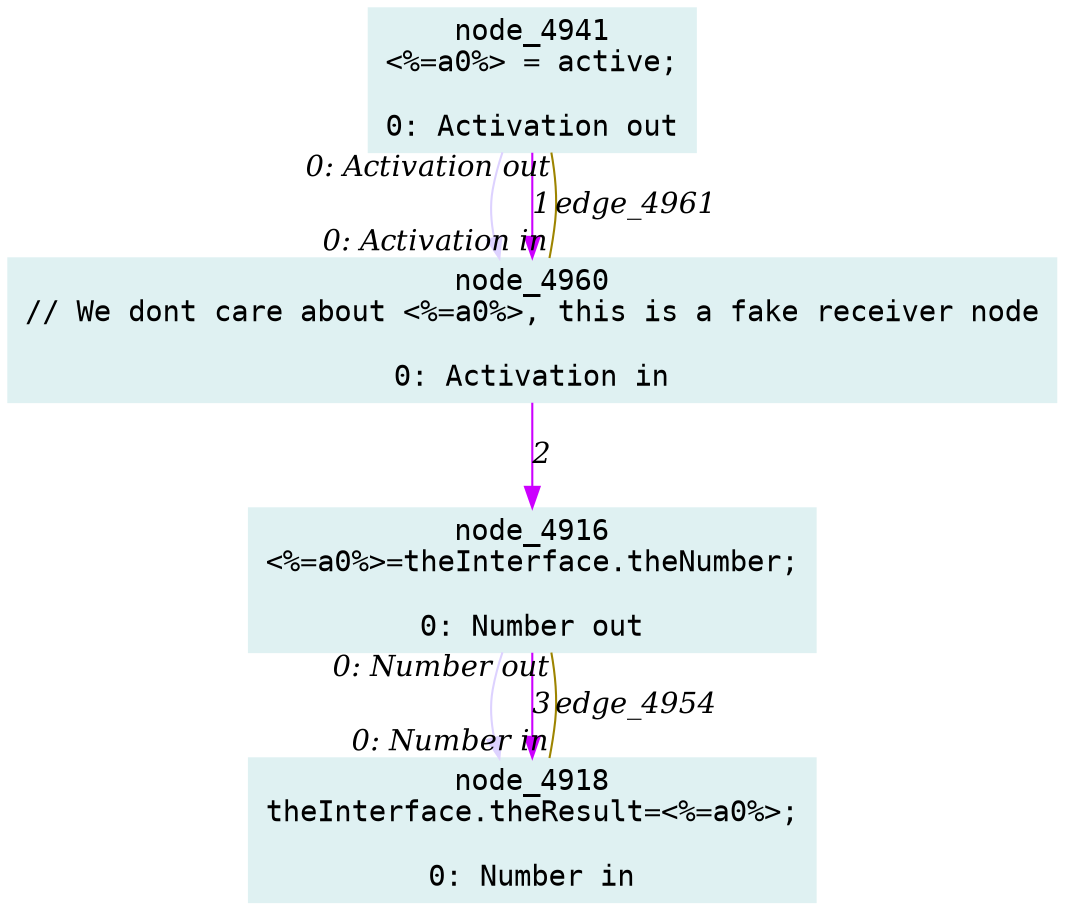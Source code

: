 digraph g{node_4916 [shape="box", style="filled", color="#dff1f2", fontname="Courier", label="node_4916
<%=a0%>=theInterface.theNumber;

0: Number out" ]
node_4918 [shape="box", style="filled", color="#dff1f2", fontname="Courier", label="node_4918
theInterface.theResult=<%=a0%>;

0: Number in" ]
node_4941 [shape="box", style="filled", color="#dff1f2", fontname="Courier", label="node_4941
<%=a0%> = active;

0: Activation out" ]
node_4960 [shape="box", style="filled", color="#dff1f2", fontname="Courier", label="node_4960
// We dont care about <%=a0%>, this is a fake receiver node

0: Activation in" ]
node_4916 -> node_4918 [dir=forward, arrowHead=normal, fontname="Times-Italic", arrowsize=1, color="#ddd2ff", label="",  headlabel="", taillabel="" ]
node_4941 -> node_4960 [dir=forward, arrowHead=normal, fontname="Times-Italic", arrowsize=1, color="#ddd2ff", label="",  headlabel="", taillabel="" ]
node_4941 -> node_4960 [dir=forward, arrowHead=normal, fontname="Times-Italic", arrowsize=1, color="#cc00ff", label="1",  headlabel="", taillabel="" ]
node_4960 -> node_4916 [dir=forward, arrowHead=normal, fontname="Times-Italic", arrowsize=1, color="#cc00ff", label="2",  headlabel="", taillabel="" ]
node_4916 -> node_4918 [dir=forward, arrowHead=normal, fontname="Times-Italic", arrowsize=1, color="#cc00ff", label="3",  headlabel="", taillabel="" ]
node_4916 -> node_4918 [dir=none, arrowHead=none, fontname="Times-Italic", arrowsize=1, color="#9d8400", label="edge_4954",  headlabel="0: Number in", taillabel="0: Number out" ]
node_4941 -> node_4960 [dir=none, arrowHead=none, fontname="Times-Italic", arrowsize=1, color="#9d8400", label="edge_4961",  headlabel="0: Activation in", taillabel="0: Activation out" ]
}